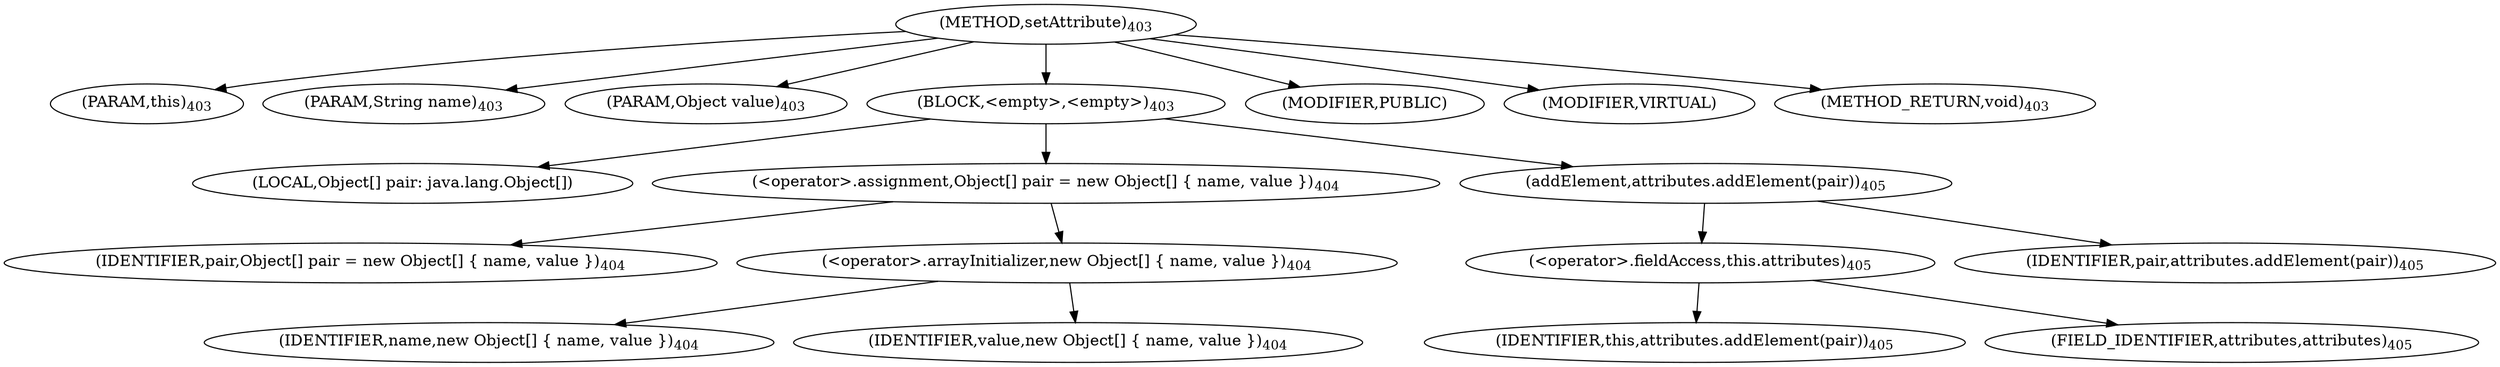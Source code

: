 digraph "setAttribute" {  
"822" [label = <(METHOD,setAttribute)<SUB>403</SUB>> ]
"823" [label = <(PARAM,this)<SUB>403</SUB>> ]
"824" [label = <(PARAM,String name)<SUB>403</SUB>> ]
"825" [label = <(PARAM,Object value)<SUB>403</SUB>> ]
"826" [label = <(BLOCK,&lt;empty&gt;,&lt;empty&gt;)<SUB>403</SUB>> ]
"827" [label = <(LOCAL,Object[] pair: java.lang.Object[])> ]
"828" [label = <(&lt;operator&gt;.assignment,Object[] pair = new Object[] { name, value })<SUB>404</SUB>> ]
"829" [label = <(IDENTIFIER,pair,Object[] pair = new Object[] { name, value })<SUB>404</SUB>> ]
"830" [label = <(&lt;operator&gt;.arrayInitializer,new Object[] { name, value })<SUB>404</SUB>> ]
"831" [label = <(IDENTIFIER,name,new Object[] { name, value })<SUB>404</SUB>> ]
"832" [label = <(IDENTIFIER,value,new Object[] { name, value })<SUB>404</SUB>> ]
"833" [label = <(addElement,attributes.addElement(pair))<SUB>405</SUB>> ]
"834" [label = <(&lt;operator&gt;.fieldAccess,this.attributes)<SUB>405</SUB>> ]
"835" [label = <(IDENTIFIER,this,attributes.addElement(pair))<SUB>405</SUB>> ]
"836" [label = <(FIELD_IDENTIFIER,attributes,attributes)<SUB>405</SUB>> ]
"837" [label = <(IDENTIFIER,pair,attributes.addElement(pair))<SUB>405</SUB>> ]
"838" [label = <(MODIFIER,PUBLIC)> ]
"839" [label = <(MODIFIER,VIRTUAL)> ]
"840" [label = <(METHOD_RETURN,void)<SUB>403</SUB>> ]
  "822" -> "823" 
  "822" -> "824" 
  "822" -> "825" 
  "822" -> "826" 
  "822" -> "838" 
  "822" -> "839" 
  "822" -> "840" 
  "826" -> "827" 
  "826" -> "828" 
  "826" -> "833" 
  "828" -> "829" 
  "828" -> "830" 
  "830" -> "831" 
  "830" -> "832" 
  "833" -> "834" 
  "833" -> "837" 
  "834" -> "835" 
  "834" -> "836" 
}
